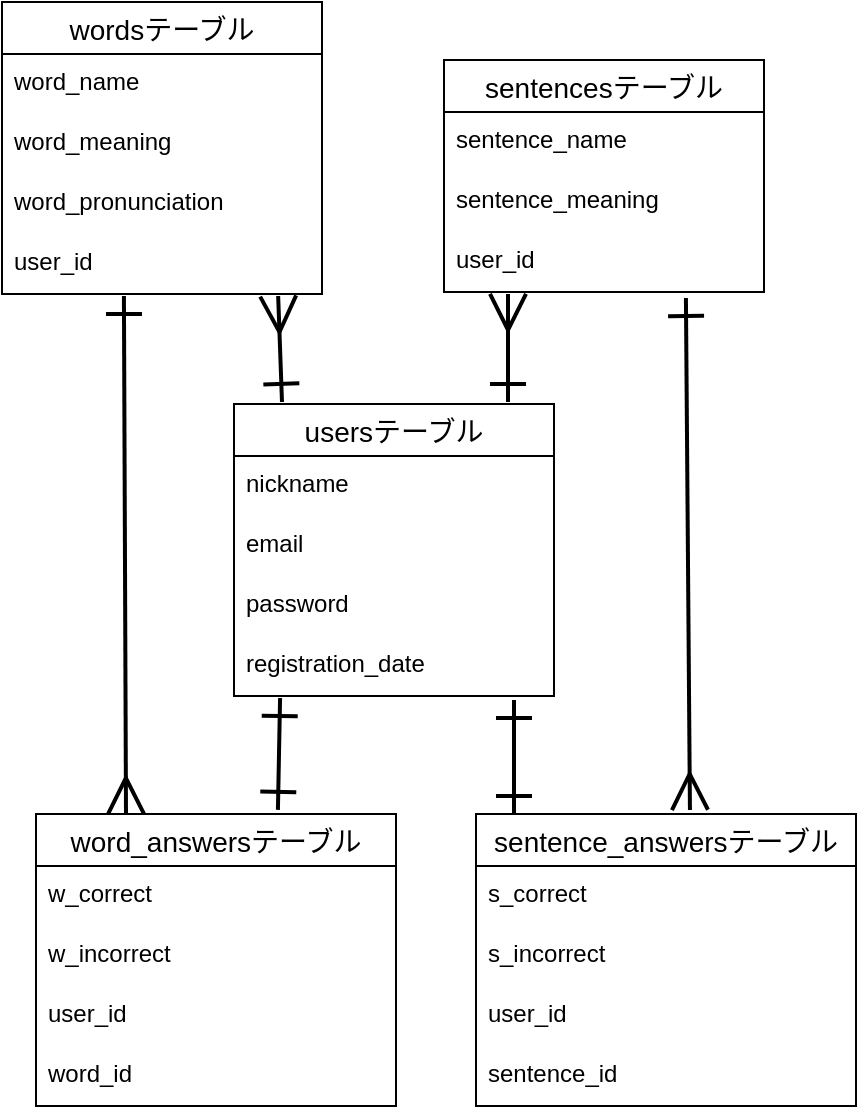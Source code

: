 <mxfile>
    <diagram id="lmhCpOLMqNzj1Cjxu3fa" name="ページ1">
        <mxGraphModel dx="521" dy="680" grid="1" gridSize="10" guides="1" tooltips="1" connect="1" arrows="1" fold="1" page="1" pageScale="1" pageWidth="827" pageHeight="1169" math="0" shadow="0">
            <root>
                <mxCell id="0"/>
                <mxCell id="1" parent="0"/>
                <mxCell id="2" value="usersテーブル" style="swimlane;fontStyle=0;childLayout=stackLayout;horizontal=1;startSize=26;horizontalStack=0;resizeParent=1;resizeParentMax=0;resizeLast=0;collapsible=1;marginBottom=0;align=center;fontSize=14;" parent="1" vertex="1">
                    <mxGeometry x="156" y="221" width="160" height="146" as="geometry"/>
                </mxCell>
                <mxCell id="3" value="nickname" style="text;strokeColor=none;fillColor=none;spacingLeft=4;spacingRight=4;overflow=hidden;rotatable=0;points=[[0,0.5],[1,0.5]];portConstraint=eastwest;fontSize=12;" parent="2" vertex="1">
                    <mxGeometry y="26" width="160" height="30" as="geometry"/>
                </mxCell>
                <mxCell id="4" value="email" style="text;strokeColor=none;fillColor=none;spacingLeft=4;spacingRight=4;overflow=hidden;rotatable=0;points=[[0,0.5],[1,0.5]];portConstraint=eastwest;fontSize=12;" parent="2" vertex="1">
                    <mxGeometry y="56" width="160" height="30" as="geometry"/>
                </mxCell>
                <mxCell id="5" value="password" style="text;strokeColor=none;fillColor=none;spacingLeft=4;spacingRight=4;overflow=hidden;rotatable=0;points=[[0,0.5],[1,0.5]];portConstraint=eastwest;fontSize=12;" parent="2" vertex="1">
                    <mxGeometry y="86" width="160" height="30" as="geometry"/>
                </mxCell>
                <mxCell id="6" value="registration_date" style="text;strokeColor=none;fillColor=none;spacingLeft=4;spacingRight=4;overflow=hidden;rotatable=0;points=[[0,0.5],[1,0.5]];portConstraint=eastwest;fontSize=12;" parent="2" vertex="1">
                    <mxGeometry y="116" width="160" height="30" as="geometry"/>
                </mxCell>
                <mxCell id="7" value="word_answersテーブル" style="swimlane;fontStyle=0;childLayout=stackLayout;horizontal=1;startSize=26;horizontalStack=0;resizeParent=1;resizeParentMax=0;resizeLast=0;collapsible=1;marginBottom=0;align=center;fontSize=14;" parent="1" vertex="1">
                    <mxGeometry x="57" y="426" width="180" height="146" as="geometry"/>
                </mxCell>
                <mxCell id="8" value="w_correct" style="text;strokeColor=none;fillColor=none;spacingLeft=4;spacingRight=4;overflow=hidden;rotatable=0;points=[[0,0.5],[1,0.5]];portConstraint=eastwest;fontSize=12;" parent="7" vertex="1">
                    <mxGeometry y="26" width="180" height="30" as="geometry"/>
                </mxCell>
                <mxCell id="9" value="w_incorrect" style="text;strokeColor=none;fillColor=none;spacingLeft=4;spacingRight=4;overflow=hidden;rotatable=0;points=[[0,0.5],[1,0.5]];portConstraint=eastwest;fontSize=12;" parent="7" vertex="1">
                    <mxGeometry y="56" width="180" height="30" as="geometry"/>
                </mxCell>
                <mxCell id="10" value="user_id" style="text;strokeColor=none;fillColor=none;spacingLeft=4;spacingRight=4;overflow=hidden;rotatable=0;points=[[0,0.5],[1,0.5]];portConstraint=eastwest;fontSize=12;" parent="7" vertex="1">
                    <mxGeometry y="86" width="180" height="30" as="geometry"/>
                </mxCell>
                <mxCell id="25" value="word_id" style="text;strokeColor=none;fillColor=none;spacingLeft=4;spacingRight=4;overflow=hidden;rotatable=0;points=[[0,0.5],[1,0.5]];portConstraint=eastwest;fontSize=12;" vertex="1" parent="7">
                    <mxGeometry y="116" width="180" height="30" as="geometry"/>
                </mxCell>
                <mxCell id="12" value="wordsテーブル" style="swimlane;fontStyle=0;childLayout=stackLayout;horizontal=1;startSize=26;horizontalStack=0;resizeParent=1;resizeParentMax=0;resizeLast=0;collapsible=1;marginBottom=0;align=center;fontSize=14;" parent="1" vertex="1">
                    <mxGeometry x="40" y="20" width="160" height="146" as="geometry"/>
                </mxCell>
                <mxCell id="13" value="word_name" style="text;strokeColor=none;fillColor=none;spacingLeft=4;spacingRight=4;overflow=hidden;rotatable=0;points=[[0,0.5],[1,0.5]];portConstraint=eastwest;fontSize=12;" parent="12" vertex="1">
                    <mxGeometry y="26" width="160" height="30" as="geometry"/>
                </mxCell>
                <mxCell id="14" value="word_meaning" style="text;strokeColor=none;fillColor=none;spacingLeft=4;spacingRight=4;overflow=hidden;rotatable=0;points=[[0,0.5],[1,0.5]];portConstraint=eastwest;fontSize=12;" parent="12" vertex="1">
                    <mxGeometry y="56" width="160" height="30" as="geometry"/>
                </mxCell>
                <mxCell id="32" value="word_pronunciation" style="text;strokeColor=none;fillColor=none;spacingLeft=4;spacingRight=4;overflow=hidden;rotatable=0;points=[[0,0.5],[1,0.5]];portConstraint=eastwest;fontSize=12;" vertex="1" parent="12">
                    <mxGeometry y="86" width="160" height="30" as="geometry"/>
                </mxCell>
                <mxCell id="15" value="user_id" style="text;strokeColor=none;fillColor=none;spacingLeft=4;spacingRight=4;overflow=hidden;rotatable=0;points=[[0,0.5],[1,0.5]];portConstraint=eastwest;fontSize=12;" parent="12" vertex="1">
                    <mxGeometry y="116" width="160" height="30" as="geometry"/>
                </mxCell>
                <mxCell id="16" value="sentencesテーブル" style="swimlane;fontStyle=0;childLayout=stackLayout;horizontal=1;startSize=26;horizontalStack=0;resizeParent=1;resizeParentMax=0;resizeLast=0;collapsible=1;marginBottom=0;align=center;fontSize=14;" parent="1" vertex="1">
                    <mxGeometry x="261" y="49" width="160" height="116" as="geometry"/>
                </mxCell>
                <mxCell id="17" value="sentence_name" style="text;strokeColor=none;fillColor=none;spacingLeft=4;spacingRight=4;overflow=hidden;rotatable=0;points=[[0,0.5],[1,0.5]];portConstraint=eastwest;fontSize=12;" parent="16" vertex="1">
                    <mxGeometry y="26" width="160" height="30" as="geometry"/>
                </mxCell>
                <mxCell id="18" value="sentence_meaning" style="text;strokeColor=none;fillColor=none;spacingLeft=4;spacingRight=4;overflow=hidden;rotatable=0;points=[[0,0.5],[1,0.5]];portConstraint=eastwest;fontSize=12;" parent="16" vertex="1">
                    <mxGeometry y="56" width="160" height="30" as="geometry"/>
                </mxCell>
                <mxCell id="33" value="user_id" style="text;strokeColor=none;fillColor=none;spacingLeft=4;spacingRight=4;overflow=hidden;rotatable=0;points=[[0,0.5],[1,0.5]];portConstraint=eastwest;fontSize=12;" vertex="1" parent="16">
                    <mxGeometry y="86" width="160" height="30" as="geometry"/>
                </mxCell>
                <mxCell id="20" style="edgeStyle=none;html=1;exitX=0.15;exitY=-0.007;exitDx=0;exitDy=0;startArrow=ERone;startFill=0;endArrow=ERmany;endFill=0;strokeWidth=2;endSize=15;startSize=15;entryX=0.863;entryY=1.033;entryDx=0;entryDy=0;entryPerimeter=0;exitPerimeter=0;" parent="1" source="2" edge="1" target="15">
                    <mxGeometry relative="1" as="geometry">
                        <mxPoint x="396" y="247" as="targetPoint"/>
                    </mxGeometry>
                </mxCell>
                <mxCell id="21" style="edgeStyle=none;html=1;entryX=0.2;entryY=1.033;entryDx=0;entryDy=0;startArrow=ERone;startFill=0;endArrow=ERmany;endFill=0;strokeWidth=2;endSize=15;startSize=15;entryPerimeter=0;" parent="1" target="33" edge="1">
                    <mxGeometry relative="1" as="geometry">
                        <mxPoint x="293" y="220" as="sourcePoint"/>
                        <mxPoint x="406" y="237" as="targetPoint"/>
                    </mxGeometry>
                </mxCell>
                <mxCell id="23" style="edgeStyle=none;html=1;entryX=0.672;entryY=-0.014;entryDx=0;entryDy=0;startArrow=ERone;startFill=0;endArrow=ERone;endFill=0;strokeWidth=2;endSize=15;startSize=15;entryPerimeter=0;exitX=0.144;exitY=1.033;exitDx=0;exitDy=0;exitPerimeter=0;" parent="1" source="6" target="7" edge="1">
                    <mxGeometry relative="1" as="geometry">
                        <mxPoint x="178" y="370" as="sourcePoint"/>
                        <mxPoint x="406" y="347.5" as="targetPoint"/>
                    </mxGeometry>
                </mxCell>
                <mxCell id="26" value="sentence_answersテーブル" style="swimlane;fontStyle=0;childLayout=stackLayout;horizontal=1;startSize=26;horizontalStack=0;resizeParent=1;resizeParentMax=0;resizeLast=0;collapsible=1;marginBottom=0;align=center;fontSize=14;" vertex="1" parent="1">
                    <mxGeometry x="277" y="426" width="190" height="146" as="geometry"/>
                </mxCell>
                <mxCell id="27" value="s_correct" style="text;strokeColor=none;fillColor=none;spacingLeft=4;spacingRight=4;overflow=hidden;rotatable=0;points=[[0,0.5],[1,0.5]];portConstraint=eastwest;fontSize=12;" vertex="1" parent="26">
                    <mxGeometry y="26" width="190" height="30" as="geometry"/>
                </mxCell>
                <mxCell id="28" value="s_incorrect" style="text;strokeColor=none;fillColor=none;spacingLeft=4;spacingRight=4;overflow=hidden;rotatable=0;points=[[0,0.5],[1,0.5]];portConstraint=eastwest;fontSize=12;" vertex="1" parent="26">
                    <mxGeometry y="56" width="190" height="30" as="geometry"/>
                </mxCell>
                <mxCell id="29" value="user_id" style="text;strokeColor=none;fillColor=none;spacingLeft=4;spacingRight=4;overflow=hidden;rotatable=0;points=[[0,0.5],[1,0.5]];portConstraint=eastwest;fontSize=12;" vertex="1" parent="26">
                    <mxGeometry y="86" width="190" height="30" as="geometry"/>
                </mxCell>
                <mxCell id="30" value="sentence_id" style="text;strokeColor=none;fillColor=none;spacingLeft=4;spacingRight=4;overflow=hidden;rotatable=0;points=[[0,0.5],[1,0.5]];portConstraint=eastwest;fontSize=12;" vertex="1" parent="26">
                    <mxGeometry y="116" width="190" height="30" as="geometry"/>
                </mxCell>
                <mxCell id="31" style="edgeStyle=none;html=1;entryX=0.1;entryY=0;entryDx=0;entryDy=0;startArrow=ERone;startFill=0;endArrow=ERone;endFill=0;strokeWidth=2;endSize=15;startSize=15;exitX=0.875;exitY=1.067;exitDx=0;exitDy=0;exitPerimeter=0;entryPerimeter=0;" edge="1" parent="1" source="6" target="26">
                    <mxGeometry relative="1" as="geometry">
                        <mxPoint x="246" y="364.01" as="sourcePoint"/>
                        <mxPoint x="236" y="426" as="targetPoint"/>
                    </mxGeometry>
                </mxCell>
                <mxCell id="34" style="edgeStyle=none;html=1;exitX=0.381;exitY=1.033;exitDx=0;exitDy=0;startArrow=ERone;startFill=0;endArrow=ERmany;endFill=0;strokeWidth=2;endSize=15;startSize=15;entryX=0.25;entryY=0;entryDx=0;entryDy=0;exitPerimeter=0;" edge="1" parent="1" source="15" target="7">
                    <mxGeometry relative="1" as="geometry">
                        <mxPoint x="188.08" y="176.99" as="targetPoint"/>
                        <mxPoint x="190" y="229.978" as="sourcePoint"/>
                    </mxGeometry>
                </mxCell>
                <mxCell id="35" style="edgeStyle=none;html=1;exitX=0.756;exitY=1.1;exitDx=0;exitDy=0;startArrow=ERone;startFill=0;endArrow=ERmany;endFill=0;strokeWidth=2;endSize=15;startSize=15;exitPerimeter=0;entryX=0.563;entryY=-0.014;entryDx=0;entryDy=0;entryPerimeter=0;" edge="1" parent="1" source="33" target="26">
                    <mxGeometry relative="1" as="geometry">
                        <mxPoint x="382" y="420" as="targetPoint"/>
                        <mxPoint x="110.96" y="176.99" as="sourcePoint"/>
                    </mxGeometry>
                </mxCell>
            </root>
        </mxGraphModel>
    </diagram>
</mxfile>
